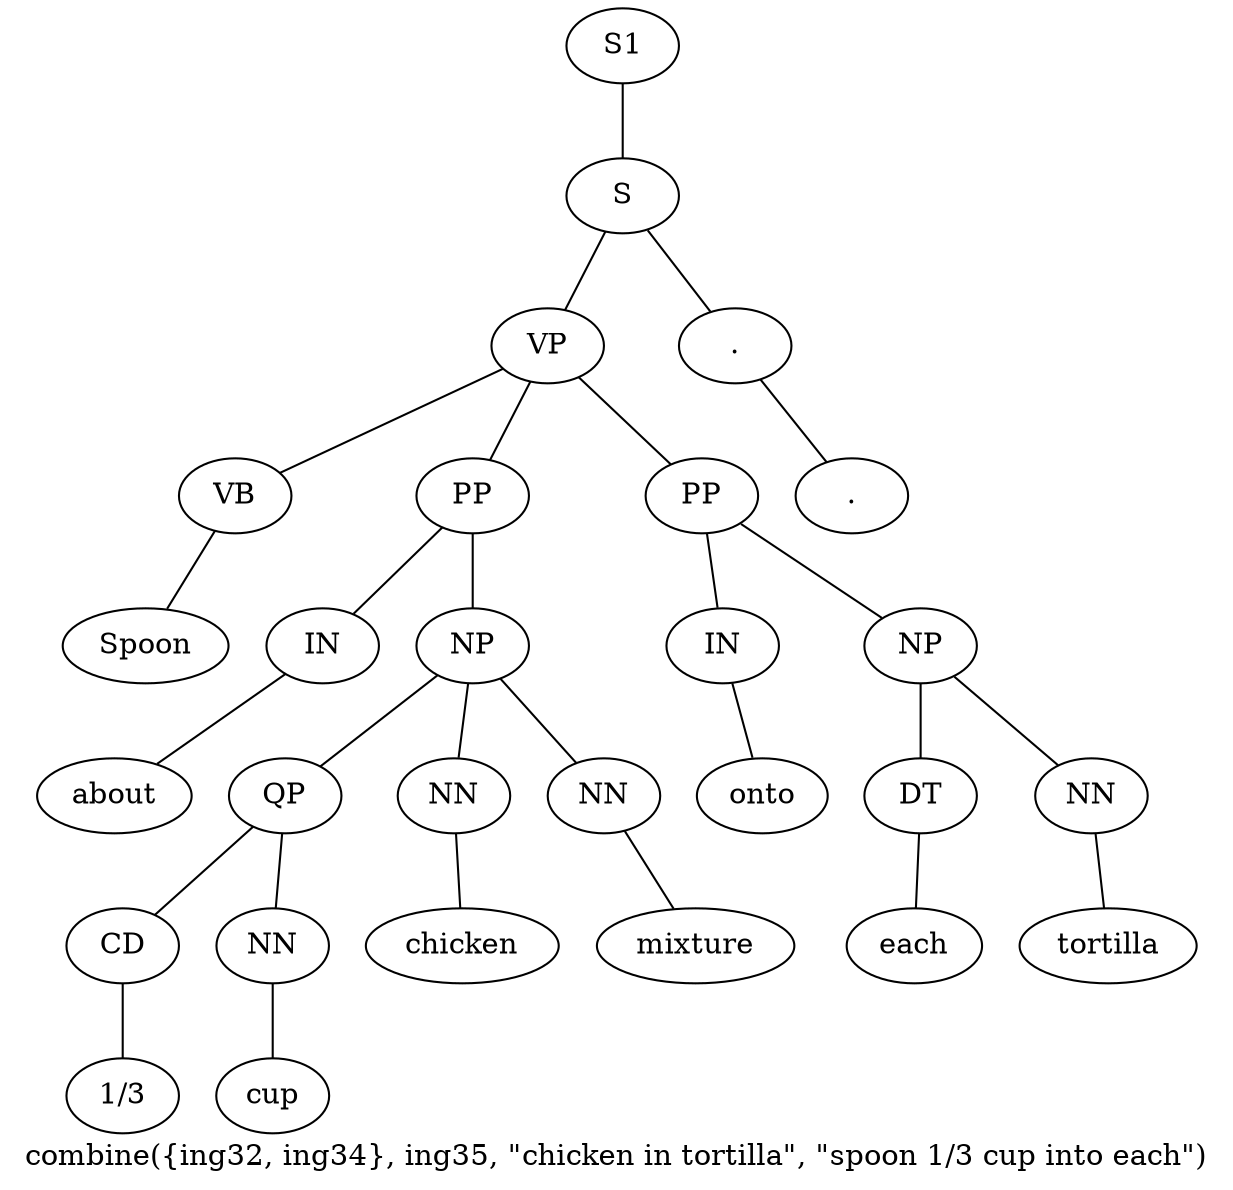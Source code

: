 graph SyntaxGraph {
	label = "combine({ing32, ing34}, ing35, \"chicken in tortilla\", \"spoon 1/3 cup into each\")";
	Node0 [label="S1"];
	Node1 [label="S"];
	Node2 [label="VP"];
	Node3 [label="VB"];
	Node4 [label="Spoon"];
	Node5 [label="PP"];
	Node6 [label="IN"];
	Node7 [label="about"];
	Node8 [label="NP"];
	Node9 [label="QP"];
	Node10 [label="CD"];
	Node11 [label="1/3"];
	Node12 [label="NN"];
	Node13 [label="cup"];
	Node14 [label="NN"];
	Node15 [label="chicken"];
	Node16 [label="NN"];
	Node17 [label="mixture"];
	Node18 [label="PP"];
	Node19 [label="IN"];
	Node20 [label="onto"];
	Node21 [label="NP"];
	Node22 [label="DT"];
	Node23 [label="each"];
	Node24 [label="NN"];
	Node25 [label="tortilla"];
	Node26 [label="."];
	Node27 [label="."];

	Node0 -- Node1;
	Node1 -- Node2;
	Node1 -- Node26;
	Node2 -- Node3;
	Node2 -- Node5;
	Node2 -- Node18;
	Node3 -- Node4;
	Node5 -- Node6;
	Node5 -- Node8;
	Node6 -- Node7;
	Node8 -- Node9;
	Node8 -- Node14;
	Node8 -- Node16;
	Node9 -- Node10;
	Node9 -- Node12;
	Node10 -- Node11;
	Node12 -- Node13;
	Node14 -- Node15;
	Node16 -- Node17;
	Node18 -- Node19;
	Node18 -- Node21;
	Node19 -- Node20;
	Node21 -- Node22;
	Node21 -- Node24;
	Node22 -- Node23;
	Node24 -- Node25;
	Node26 -- Node27;
}